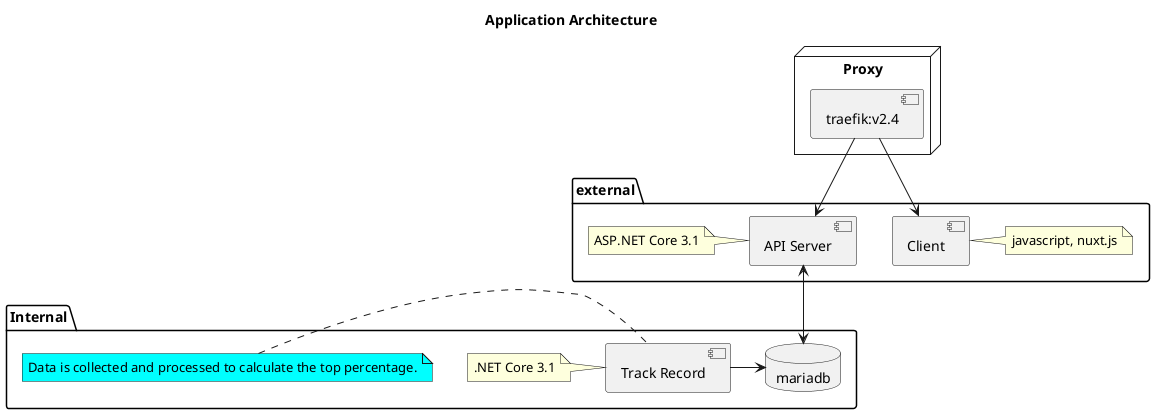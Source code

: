 @startuml
title Application Architecture
node "Proxy" {
    [traefik:v2.4] as proxy
}

package "external" {
    [Client] as client
        note right of client
        javascript, nuxt.js
        end note

    [API Server] as api_server
        note left of api_server
        ASP.NET Core 3.1
        end note

}
package "Internal" {
    [Track Record] as track_record
    note left of track_record
    .NET Core 3.1
    end note
    note left of track_record #aqua
    Data is collected and processed to calculate the top percentage.
    end note

    database "mariadb" as database {

    }


}
proxy --> client
proxy --> api_server
api_server <--> database
track_record -> database
@enduml